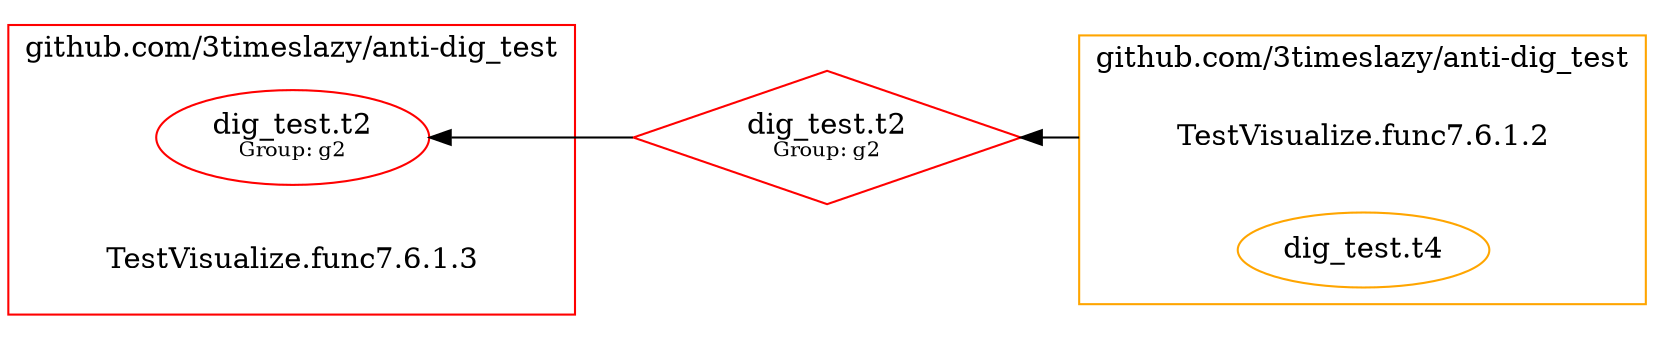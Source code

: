digraph {
	rankdir=RL;
	graph [compound=true];
	"[type=dig_test.t2 group=g2]" [shape=diamond label=<dig_test.t2<BR /><FONT POINT-SIZE="10">Group: g2</FONT>> color=red];
		"[type=dig_test.t2 group=g2]" -> "dig_test.t2[group=g2]1";
		
	
		subgraph cluster_0 {
			label = "github.com/3timeslazy/anti-dig_test";
			constructor_0 [shape=plaintext label="TestVisualize.func7.6.1.2"];
			color=orange;
			"dig_test.t4" [label=<dig_test.t4>];
			
		}
		
		
			constructor_0 -> "[type=dig_test.t2 group=g2]" [ltail=cluster_0];
		
		subgraph cluster_1 {
			label = "github.com/3timeslazy/anti-dig_test";
			constructor_1 [shape=plaintext label="TestVisualize.func7.6.1.3"];
			color=red;
			"dig_test.t2[group=g2]1" [label=<dig_test.t2<BR /><FONT POINT-SIZE="10">Group: g2</FONT>>];
			
		}
		
		
	"dig_test.t4" [color=orange];
	"dig_test.t2[group=g2]1" [color=red];
	
}